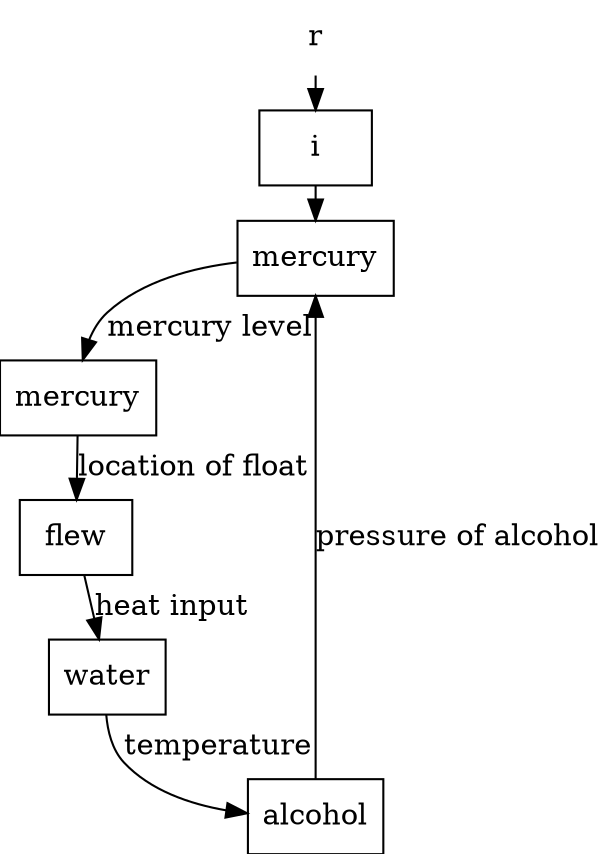 
digraph pr01_01_a {
   nodesep=0.01
   ranksep=0.01
   pad=0
   r [shape=none, texlbl="desired temperature $T_0$"];
   node [shape=box,margin=0.1];
   i [texlbl="length of riser"];
   cp [label="mercury"];
   ct [label="mercury"];
   a [label="flew"];
   p [label="water"];
   s [label="alcohol"];
   r -> i;
   i -> cp [texlbl="pressure of alcohol at $T_0$"];
   cp -> ct [label="mercury level"];
   ct -> a [label="location of float"];
   a -> p [label="heat input"];
   p -> s [label="temperature"];
   s -> cp [label="pressure of alcohol",weight=5];
}

